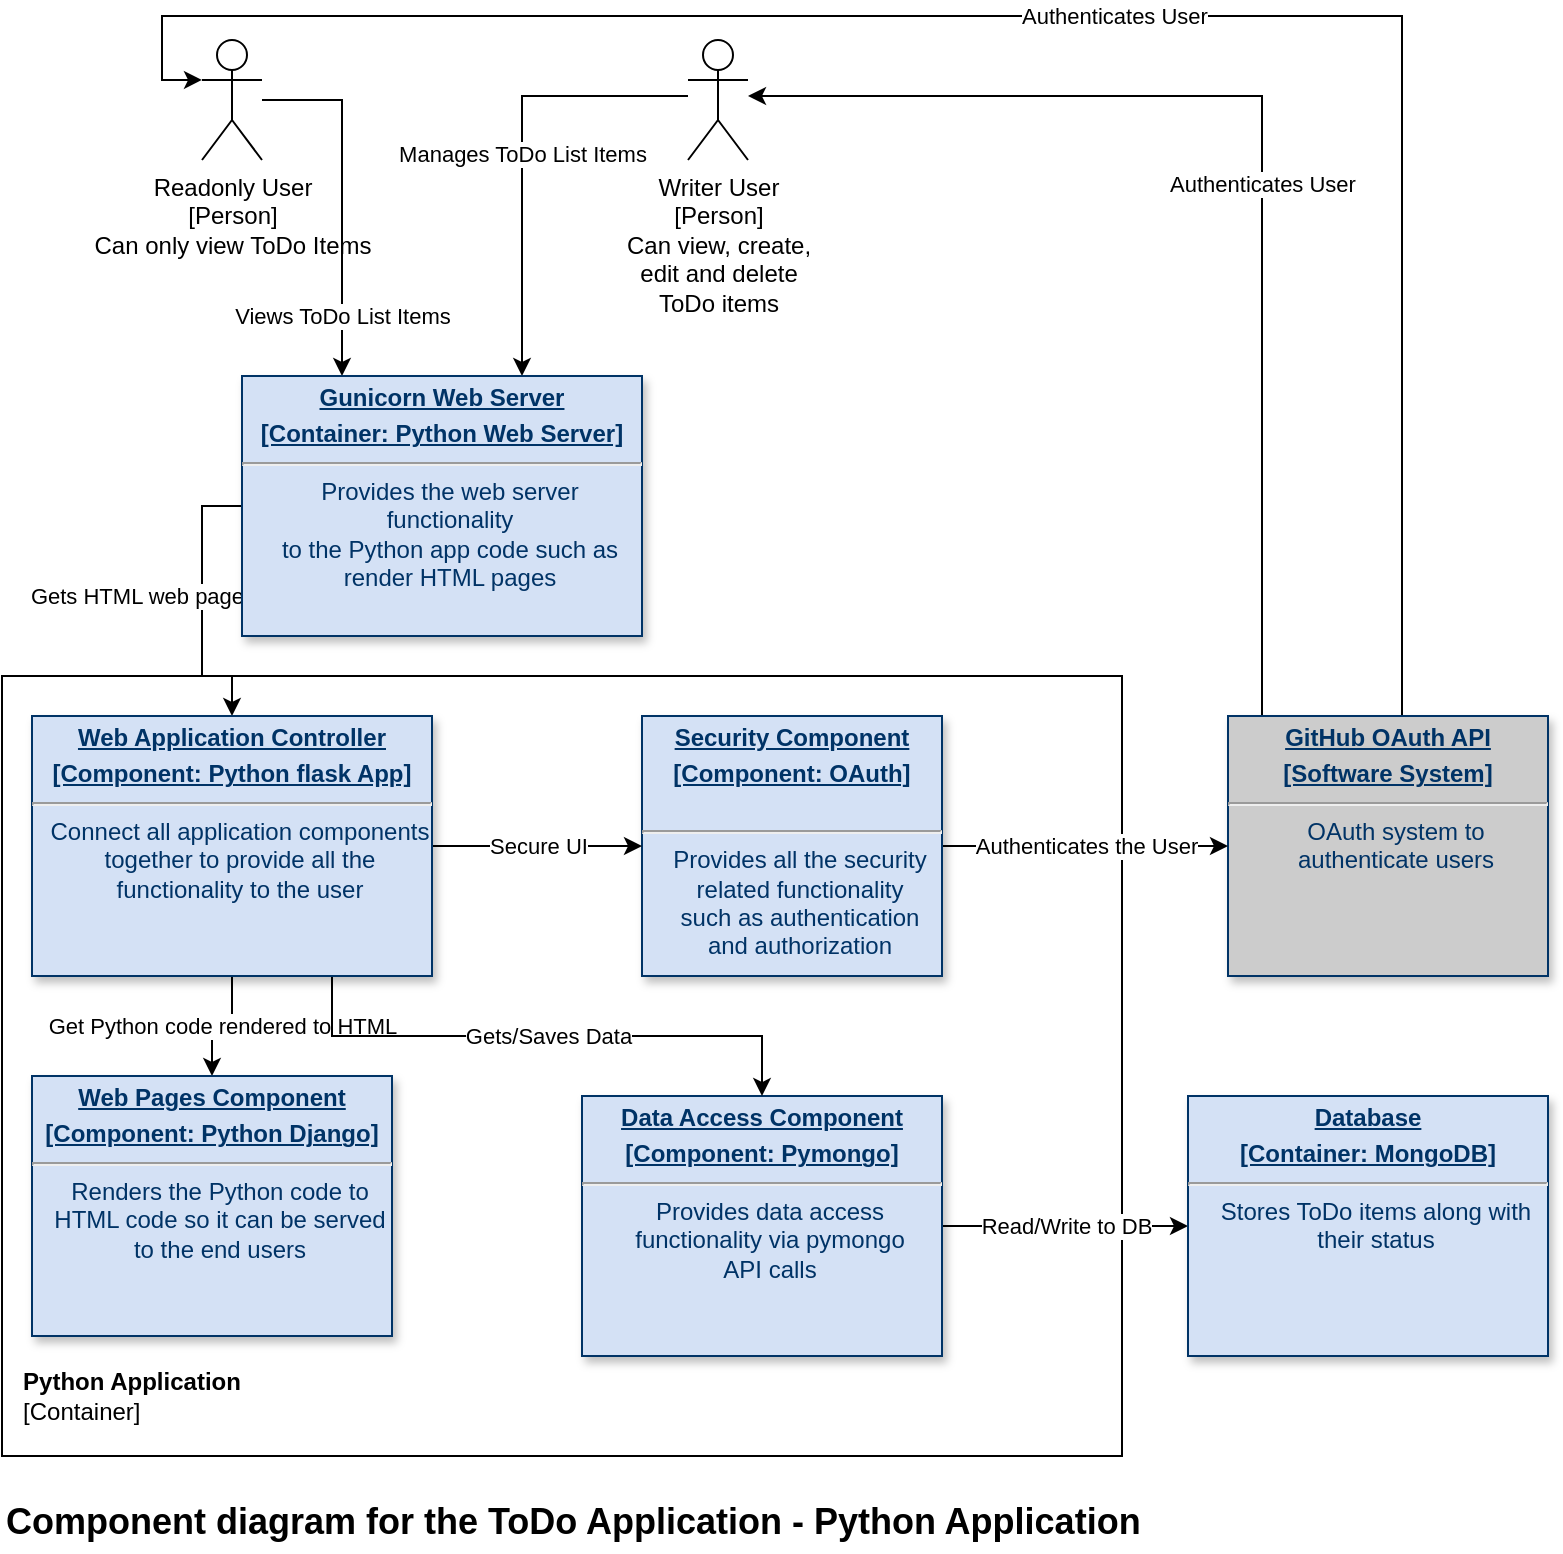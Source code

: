 <mxfile version="16.0.3" type="device"><diagram name="Page-1" id="efa7a0a1-bf9b-a30e-e6df-94a7791c09e9"><mxGraphModel dx="1422" dy="755" grid="1" gridSize="10" guides="1" tooltips="1" connect="1" arrows="1" fold="1" page="1" pageScale="1" pageWidth="826" pageHeight="1169" background="none" math="0" shadow="0"><root><mxCell id="0"/><mxCell id="1" parent="0"/><mxCell id="2F_Spc6hzPjzZT0Xnw-x-127" value="" style="rounded=0;whiteSpace=wrap;html=1;fillColor=none;" parent="1" vertex="1"><mxGeometry x="40" y="360" width="560" height="390" as="geometry"/></mxCell><mxCell id="2F_Spc6hzPjzZT0Xnw-x-121" value="Authenticates User" style="edgeStyle=orthogonalEdgeStyle;rounded=0;orthogonalLoop=1;jettySize=auto;html=1;exitX=0.315;exitY=0.005;exitDx=0;exitDy=0;exitPerimeter=0;" parent="1" source="19" target="2F_Spc6hzPjzZT0Xnw-x-117" edge="1"><mxGeometry relative="1" as="geometry"><Array as="points"><mxPoint x="670" y="70"/></Array></mxGeometry></mxCell><mxCell id="2F_Spc6hzPjzZT0Xnw-x-122" value="Authenticates User" style="edgeStyle=orthogonalEdgeStyle;rounded=0;orthogonalLoop=1;jettySize=auto;html=1;exitX=0.75;exitY=0;exitDx=0;exitDy=0;entryX=0;entryY=0.333;entryDx=0;entryDy=0;entryPerimeter=0;" parent="1" source="19" target="2F_Spc6hzPjzZT0Xnw-x-114" edge="1"><mxGeometry relative="1" as="geometry"><Array as="points"><mxPoint x="740" y="30"/><mxPoint x="120" y="30"/><mxPoint x="120" y="62"/></Array></mxGeometry></mxCell><mxCell id="19" value="&lt;p style=&quot;margin: 4px 0px 0px ; text-decoration: underline&quot;&gt;&lt;b&gt;GitHub OAuth API&lt;/b&gt;&lt;/p&gt;&lt;p style=&quot;margin: 4px 0px 0px ; text-decoration: underline&quot;&gt;&lt;b&gt;[Software System]&lt;/b&gt;&lt;/p&gt;&lt;hr&gt;&lt;p style=&quot;margin: 0px ; margin-left: 8px&quot;&gt;OAuth system to&lt;/p&gt;&lt;p style=&quot;margin: 0px ; margin-left: 8px&quot;&gt;authenticate users&lt;/p&gt;" style="verticalAlign=top;align=center;overflow=fill;fontSize=12;fontFamily=Helvetica;html=1;strokeColor=#003366;shadow=1;fillColor=#CCCCCC;fontColor=#003366" parent="1" vertex="1"><mxGeometry x="653" y="380" width="160" height="130" as="geometry"/></mxCell><mxCell id="2F_Spc6hzPjzZT0Xnw-x-120" value="Authenticates the User" style="edgeStyle=orthogonalEdgeStyle;rounded=0;orthogonalLoop=1;jettySize=auto;html=1;entryX=0;entryY=0.5;entryDx=0;entryDy=0;" parent="1" source="2F_Spc6hzPjzZT0Xnw-x-128" target="19" edge="1"><mxGeometry relative="1" as="geometry"><mxPoint x="530" y="485" as="sourcePoint"/></mxGeometry></mxCell><mxCell id="2F_Spc6hzPjzZT0Xnw-x-118" value="Views ToDo List Items" style="edgeStyle=orthogonalEdgeStyle;rounded=0;orthogonalLoop=1;jettySize=auto;html=1;entryX=0.25;entryY=0;entryDx=0;entryDy=0;" parent="1" source="2F_Spc6hzPjzZT0Xnw-x-114" target="2F_Spc6hzPjzZT0Xnw-x-129" edge="1"><mxGeometry x="0.663" relative="1" as="geometry"><mxPoint x="162.5" y="320" as="targetPoint"/><Array as="points"><mxPoint x="210" y="72"/></Array><mxPoint as="offset"/></mxGeometry></mxCell><mxCell id="2F_Spc6hzPjzZT0Xnw-x-114" value="Readonly User&lt;br&gt;[Person]&lt;br&gt;Can only view ToDo Items" style="shape=umlActor;verticalLabelPosition=bottom;verticalAlign=top;html=1;outlineConnect=0;" parent="1" vertex="1"><mxGeometry x="140" y="42" width="30" height="60" as="geometry"/></mxCell><mxCell id="2F_Spc6hzPjzZT0Xnw-x-119" value="Manages ToDo List Items" style="edgeStyle=orthogonalEdgeStyle;rounded=0;orthogonalLoop=1;jettySize=auto;html=1;entryX=0.7;entryY=0;entryDx=0;entryDy=0;entryPerimeter=0;" parent="1" source="2F_Spc6hzPjzZT0Xnw-x-117" target="2F_Spc6hzPjzZT0Xnw-x-129" edge="1"><mxGeometry relative="1" as="geometry"><mxPoint x="407.5" y="320" as="targetPoint"/><Array as="points"><mxPoint x="300" y="70"/></Array></mxGeometry></mxCell><mxCell id="2F_Spc6hzPjzZT0Xnw-x-117" value="Writer User&lt;br&gt;[Person]&lt;br&gt;Can view, create,&lt;br&gt;edit and delete&lt;br&gt;ToDo items" style="shape=umlActor;verticalLabelPosition=bottom;verticalAlign=top;html=1;outlineConnect=0;" parent="1" vertex="1"><mxGeometry x="383" y="42" width="30" height="60" as="geometry"/></mxCell><mxCell id="2F_Spc6hzPjzZT0Xnw-x-126" value="&lt;div style=&quot;text-align: left&quot;&gt;&lt;b&gt;Python Application&lt;/b&gt;&lt;/div&gt;&lt;div style=&quot;text-align: left&quot;&gt;[Container]&lt;/div&gt;" style="text;html=1;strokeColor=none;fillColor=none;align=center;verticalAlign=middle;whiteSpace=wrap;rounded=0;" parent="1" vertex="1"><mxGeometry x="40" y="690" width="130" height="60" as="geometry"/></mxCell><mxCell id="2F_Spc6hzPjzZT0Xnw-x-133" value="Read/Write to DB" style="edgeStyle=orthogonalEdgeStyle;rounded=0;orthogonalLoop=1;jettySize=auto;html=1;exitX=1;exitY=0.5;exitDx=0;exitDy=0;entryX=0;entryY=0.5;entryDx=0;entryDy=0;" parent="1" source="IQyNB1EbIHeCw6RM45zV-19" target="2F_Spc6hzPjzZT0Xnw-x-131" edge="1"><mxGeometry relative="1" as="geometry"/></mxCell><mxCell id="2F_Spc6hzPjzZT0Xnw-x-128" value="&lt;p style=&quot;margin: 4px 0px 0px ; text-decoration: underline&quot;&gt;&lt;b&gt;Security Component&lt;/b&gt;&lt;/p&gt;&lt;p style=&quot;margin: 4px 0px 0px ; text-decoration: underline&quot;&gt;&lt;b&gt;[Component: OAuth]&lt;/b&gt;&lt;/p&gt;&lt;b&gt;&lt;u&gt;&lt;br&gt;&lt;/u&gt;&lt;/b&gt;&lt;hr&gt;&lt;p style=&quot;margin: 0px ; margin-left: 8px&quot;&gt;Provides all the security&lt;/p&gt;&lt;p style=&quot;margin: 0px ; margin-left: 8px&quot;&gt;related&amp;nbsp;&lt;span&gt;functionality&lt;/span&gt;&lt;/p&gt;&lt;p style=&quot;margin: 0px ; margin-left: 8px&quot;&gt;&lt;span&gt;such as&amp;nbsp;&lt;/span&gt;&lt;span&gt;authentication&lt;/span&gt;&lt;/p&gt;&lt;p style=&quot;margin: 0px ; margin-left: 8px&quot;&gt;and authorization&lt;/p&gt;" style="verticalAlign=top;align=center;overflow=fill;fontSize=12;fontFamily=Helvetica;html=1;strokeColor=#003366;shadow=1;fillColor=#D4E1F5;fontColor=#003366" parent="1" vertex="1"><mxGeometry x="360" y="380" width="150" height="130" as="geometry"/></mxCell><mxCell id="2F_Spc6hzPjzZT0Xnw-x-132" value="Gets HTML web pages" style="edgeStyle=orthogonalEdgeStyle;rounded=0;orthogonalLoop=1;jettySize=auto;html=1;exitX=0;exitY=0.5;exitDx=0;exitDy=0;entryX=0.5;entryY=0;entryDx=0;entryDy=0;" parent="1" source="2F_Spc6hzPjzZT0Xnw-x-129" target="IQyNB1EbIHeCw6RM45zV-20" edge="1"><mxGeometry x="-0.072" y="-30" relative="1" as="geometry"><mxPoint as="offset"/></mxGeometry></mxCell><mxCell id="2F_Spc6hzPjzZT0Xnw-x-129" value="&lt;p style=&quot;margin: 4px 0px 0px ; text-decoration: underline&quot;&gt;&lt;b&gt;Gunicorn Web Server&lt;/b&gt;&lt;/p&gt;&lt;p style=&quot;margin: 4px 0px 0px ; text-decoration: underline&quot;&gt;&lt;b&gt;[Container: Python Web Server]&lt;/b&gt;&lt;/p&gt;&lt;hr&gt;&lt;p style=&quot;margin: 0px ; margin-left: 8px&quot;&gt;Provides the web server&lt;/p&gt;&lt;p style=&quot;margin: 0px ; margin-left: 8px&quot;&gt;functionality&lt;/p&gt;&lt;p style=&quot;margin: 0px ; margin-left: 8px&quot;&gt;to the Python app code such as&lt;br&gt;&lt;/p&gt;&lt;p style=&quot;margin: 0px ; margin-left: 8px&quot;&gt;render HTML pages&lt;/p&gt;" style="verticalAlign=top;align=center;overflow=fill;fontSize=12;fontFamily=Helvetica;html=1;strokeColor=#003366;shadow=1;fillColor=#D4E1F5;fontColor=#003366" parent="1" vertex="1"><mxGeometry x="160" y="210" width="200" height="130" as="geometry"/></mxCell><mxCell id="2F_Spc6hzPjzZT0Xnw-x-131" value="&lt;p style=&quot;margin: 4px 0px 0px ; text-decoration: underline&quot;&gt;&lt;b&gt;Database&lt;/b&gt;&lt;/p&gt;&lt;p style=&quot;margin: 4px 0px 0px ; text-decoration: underline&quot;&gt;&lt;b&gt;[Container: MongoDB]&lt;/b&gt;&lt;/p&gt;&lt;hr&gt;&lt;p style=&quot;margin: 0px ; margin-left: 8px&quot;&gt;Stores ToDo items along with&lt;/p&gt;&lt;p style=&quot;margin: 0px ; margin-left: 8px&quot;&gt;their&amp;nbsp;&lt;span&gt;status&lt;/span&gt;&lt;/p&gt;" style="verticalAlign=top;align=center;overflow=fill;fontSize=12;fontFamily=Helvetica;html=1;strokeColor=#003366;shadow=1;fillColor=#D4E1F5;fontColor=#003366" parent="1" vertex="1"><mxGeometry x="633" y="570" width="180" height="130" as="geometry"/></mxCell><mxCell id="2F_Spc6hzPjzZT0Xnw-x-134" value="&lt;b&gt;&lt;font style=&quot;font-size: 18px&quot;&gt;Component diagram for the ToDo Application - Python Application&lt;/font&gt;&lt;/b&gt;" style="text;html=1;strokeColor=none;fillColor=none;align=left;verticalAlign=middle;whiteSpace=wrap;rounded=0;" parent="1" vertex="1"><mxGeometry x="40" y="768" width="600" height="30" as="geometry"/></mxCell><mxCell id="IQyNB1EbIHeCw6RM45zV-19" value="&lt;p style=&quot;margin: 4px 0px 0px ; text-decoration: underline&quot;&gt;&lt;b&gt;Data Access Component&lt;/b&gt;&lt;/p&gt;&lt;p style=&quot;margin: 4px 0px 0px ; text-decoration: underline&quot;&gt;&lt;b&gt;[Component: Pymongo]&lt;/b&gt;&lt;/p&gt;&lt;hr&gt;&lt;p style=&quot;margin: 0px ; margin-left: 8px&quot;&gt;Provides data access&lt;/p&gt;&lt;p style=&quot;margin: 0px ; margin-left: 8px&quot;&gt;functionality via pymongo&lt;/p&gt;&lt;p style=&quot;margin: 0px ; margin-left: 8px&quot;&gt;API calls&lt;/p&gt;" style="verticalAlign=top;align=center;overflow=fill;fontSize=12;fontFamily=Helvetica;html=1;strokeColor=#003366;shadow=1;fillColor=#D4E1F5;fontColor=#003366" vertex="1" parent="1"><mxGeometry x="330" y="570" width="180" height="130" as="geometry"/></mxCell><mxCell id="IQyNB1EbIHeCw6RM45zV-22" value="Secure UI" style="edgeStyle=orthogonalEdgeStyle;rounded=0;orthogonalLoop=1;jettySize=auto;html=1;exitX=1;exitY=0.5;exitDx=0;exitDy=0;" edge="1" parent="1" source="IQyNB1EbIHeCw6RM45zV-20" target="2F_Spc6hzPjzZT0Xnw-x-128"><mxGeometry relative="1" as="geometry"/></mxCell><mxCell id="IQyNB1EbIHeCw6RM45zV-23" value="Get Python code rendered to HTML" style="edgeStyle=orthogonalEdgeStyle;rounded=0;orthogonalLoop=1;jettySize=auto;html=1;exitX=0.5;exitY=1;exitDx=0;exitDy=0;entryX=0.5;entryY=0;entryDx=0;entryDy=0;" edge="1" parent="1" source="IQyNB1EbIHeCw6RM45zV-20" target="IQyNB1EbIHeCw6RM45zV-21"><mxGeometry relative="1" as="geometry"/></mxCell><mxCell id="IQyNB1EbIHeCw6RM45zV-24" value="Gets/Saves Data" style="edgeStyle=orthogonalEdgeStyle;rounded=0;orthogonalLoop=1;jettySize=auto;html=1;exitX=0.75;exitY=1;exitDx=0;exitDy=0;" edge="1" parent="1" source="IQyNB1EbIHeCw6RM45zV-20" target="IQyNB1EbIHeCw6RM45zV-19"><mxGeometry relative="1" as="geometry"/></mxCell><mxCell id="IQyNB1EbIHeCw6RM45zV-20" value="&lt;p style=&quot;margin: 4px 0px 0px ; text-decoration: underline&quot;&gt;&lt;b&gt;Web Application Controller&lt;/b&gt;&lt;/p&gt;&lt;p style=&quot;margin: 4px 0px 0px ; text-decoration: underline&quot;&gt;&lt;b&gt;[Component: Python flask App]&lt;/b&gt;&lt;/p&gt;&lt;hr&gt;&lt;p style=&quot;margin: 0px ; margin-left: 8px&quot;&gt;Connect all application components&lt;/p&gt;&lt;p style=&quot;margin: 0px ; margin-left: 8px&quot;&gt;together to provide all the&lt;/p&gt;&lt;p style=&quot;margin: 0px ; margin-left: 8px&quot;&gt;functionality&amp;nbsp;&lt;span&gt;to the user&lt;/span&gt;&lt;/p&gt;" style="verticalAlign=top;align=center;overflow=fill;fontSize=12;fontFamily=Helvetica;html=1;strokeColor=#003366;shadow=1;fillColor=#D4E1F5;fontColor=#003366" vertex="1" parent="1"><mxGeometry x="55" y="380" width="200" height="130" as="geometry"/></mxCell><mxCell id="IQyNB1EbIHeCw6RM45zV-21" value="&lt;p style=&quot;margin: 4px 0px 0px ; text-decoration: underline&quot;&gt;&lt;b&gt;Web Pages Component&lt;/b&gt;&lt;/p&gt;&lt;p style=&quot;margin: 4px 0px 0px ; text-decoration: underline&quot;&gt;&lt;b&gt;[Component: Python Django]&lt;/b&gt;&lt;/p&gt;&lt;hr&gt;&lt;p style=&quot;margin: 0px ; margin-left: 8px&quot;&gt;Renders the Python code to&lt;/p&gt;&lt;p style=&quot;margin: 0px ; margin-left: 8px&quot;&gt;HTML code so it can be served&lt;/p&gt;&lt;p style=&quot;margin: 0px ; margin-left: 8px&quot;&gt;to the end users&lt;/p&gt;" style="verticalAlign=top;align=center;overflow=fill;fontSize=12;fontFamily=Helvetica;html=1;strokeColor=#003366;shadow=1;fillColor=#D4E1F5;fontColor=#003366" vertex="1" parent="1"><mxGeometry x="55" y="560" width="180" height="130" as="geometry"/></mxCell></root></mxGraphModel></diagram></mxfile>